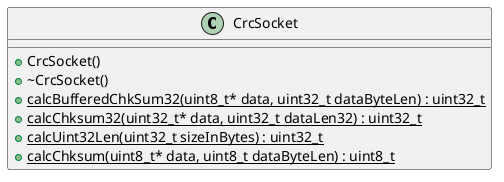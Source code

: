 @startuml





/' Objects '/

class CrcSocket {
	+CrcSocket()
	+~CrcSocket()
	+{static} calcBufferedChkSum32(uint8_t* data, uint32_t dataByteLen) : uint32_t
	+{static} calcChksum32(uint32_t* data, uint32_t dataLen32) : uint32_t
	+{static} calcUint32Len(uint32_t sizeInBytes) : uint32_t
	+{static} calcChksum(uint8_t* data, uint8_t dataByteLen) : uint8_t
}





/' Inheritance relationships '/




/' Aggregation relationships '/





/' Dependency relationships '/





/' Nested objects '/



@enduml
